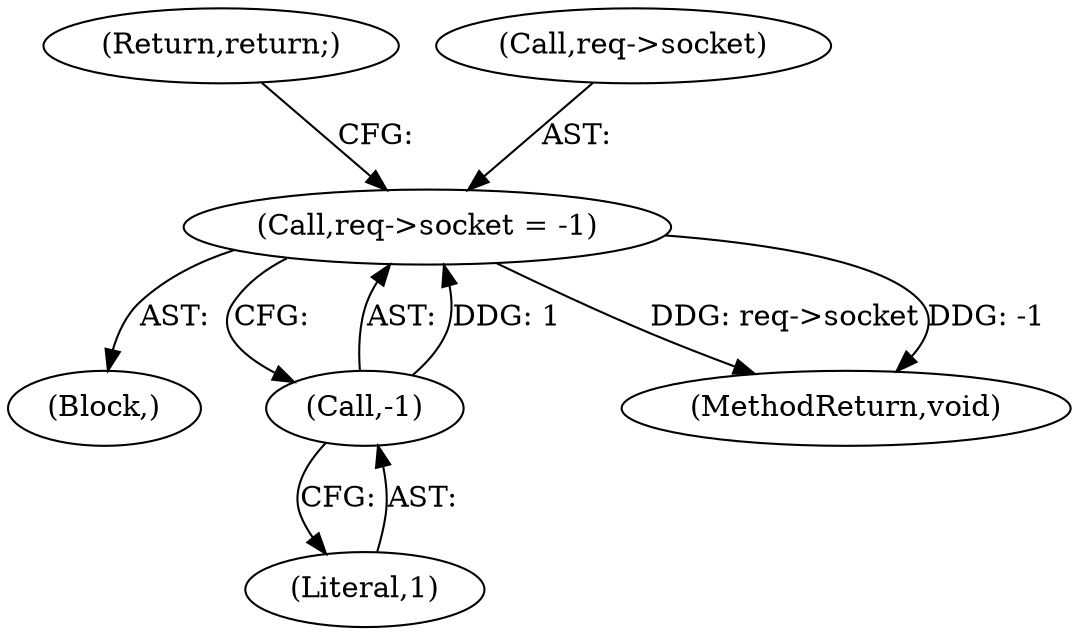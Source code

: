 digraph "0_miniupnp_140ee8d2204b383279f854802b27bdb41c1d5d1a@API" {
"1001048" [label="(Call,req->socket = -1)"];
"1001052" [label="(Call,-1)"];
"1000116" [label="(Block,)"];
"1001054" [label="(Return,return;)"];
"1001049" [label="(Call,req->socket)"];
"1001048" [label="(Call,req->socket = -1)"];
"1001052" [label="(Call,-1)"];
"1001053" [label="(Literal,1)"];
"1001055" [label="(MethodReturn,void)"];
"1001048" -> "1000116"  [label="AST: "];
"1001048" -> "1001052"  [label="CFG: "];
"1001049" -> "1001048"  [label="AST: "];
"1001052" -> "1001048"  [label="AST: "];
"1001054" -> "1001048"  [label="CFG: "];
"1001048" -> "1001055"  [label="DDG: req->socket"];
"1001048" -> "1001055"  [label="DDG: -1"];
"1001052" -> "1001048"  [label="DDG: 1"];
"1001052" -> "1001053"  [label="CFG: "];
"1001053" -> "1001052"  [label="AST: "];
}
